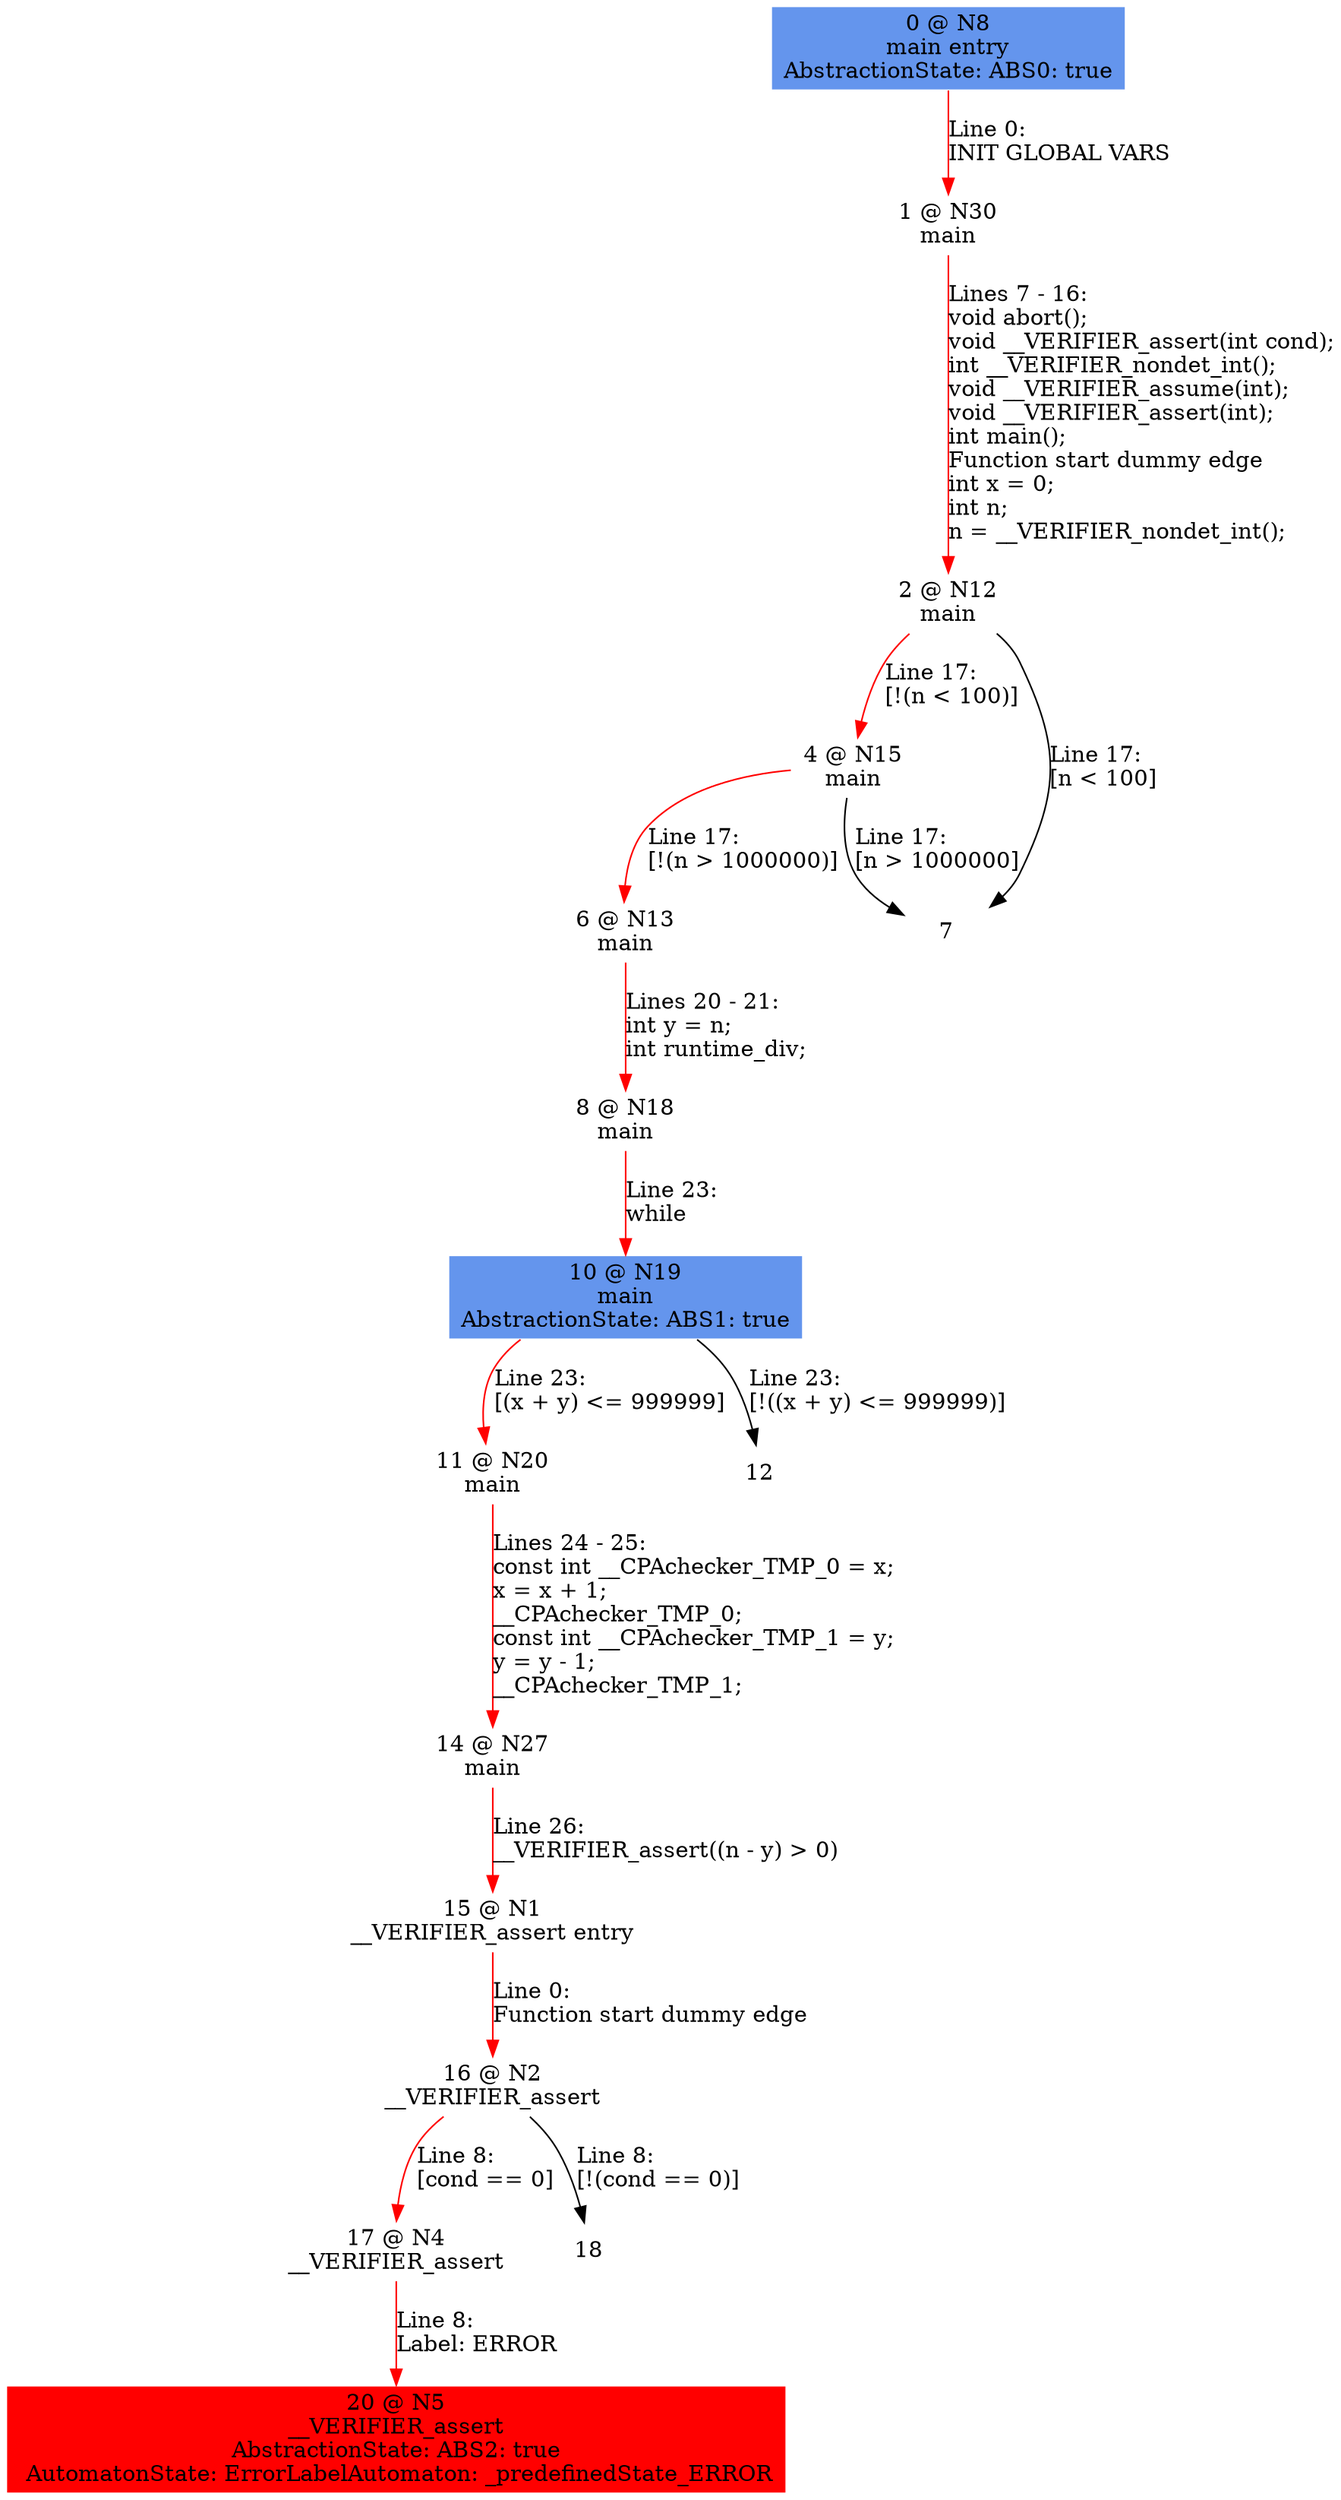 digraph ARG {
node [style="filled" shape="box" color="white"]
0 [fillcolor="cornflowerblue" label="0 @ N8\nmain entry\nAbstractionState: ABS0: true\n" id="0"]
1 [label="1 @ N30\nmain\n" id="1"]
2 [label="2 @ N12\nmain\n" id="2"]
4 [label="4 @ N15\nmain\n" id="4"]
6 [label="6 @ N13\nmain\n" id="6"]
8 [label="8 @ N18\nmain\n" id="8"]
10 [fillcolor="cornflowerblue" label="10 @ N19\nmain\nAbstractionState: ABS1: true\n" id="10"]
11 [label="11 @ N20\nmain\n" id="11"]
14 [label="14 @ N27\nmain\n" id="14"]
15 [label="15 @ N1\n__VERIFIER_assert entry\n" id="15"]
16 [label="16 @ N2\n__VERIFIER_assert\n" id="16"]
17 [label="17 @ N4\n__VERIFIER_assert\n" id="17"]
20 [fillcolor="red" label="20 @ N5\n__VERIFIER_assert\nAbstractionState: ABS2: true\n AutomatonState: ErrorLabelAutomaton: _predefinedState_ERROR\n" id="20"]
0 -> 1 [color="red" label="Line 0: \lINIT GLOBAL VARS\l" id="0 -> 1"]
1 -> 2 [color="red" label="Lines 7 - 16: \lvoid abort();\lvoid __VERIFIER_assert(int cond);\lint __VERIFIER_nondet_int();\lvoid __VERIFIER_assume(int);\lvoid __VERIFIER_assert(int);\lint main();\lFunction start dummy edge\lint x = 0;\lint n;\ln = __VERIFIER_nondet_int();\l" id="1 -> 2"]
2 -> 4 [color="red" label="Line 17: \l[!(n < 100)]\l" id="2 -> 4"]
2 -> 7 [label="Line 17: \l[n < 100]\l" id="2 -> 7"]
4 -> 6 [color="red" label="Line 17: \l[!(n > 1000000)]\l" id="4 -> 6"]
4 -> 7 [label="Line 17: \l[n > 1000000]\l" id="4 -> 7"]
6 -> 8 [color="red" label="Lines 20 - 21: \lint y = n;\lint runtime_div;\l" id="6 -> 8"]
8 -> 10 [color="red" label="Line 23: \lwhile\l" id="8 -> 10"]
10 -> 11 [color="red" label="Line 23: \l[(x + y) <= 999999]\l" id="10 -> 11"]
10 -> 12 [label="Line 23: \l[!((x + y) <= 999999)]\l" id="10 -> 12"]
11 -> 14 [color="red" label="Lines 24 - 25: \lconst int __CPAchecker_TMP_0 = x;\lx = x + 1;\l__CPAchecker_TMP_0;\lconst int __CPAchecker_TMP_1 = y;\ly = y - 1;\l__CPAchecker_TMP_1;\l" id="11 -> 14"]
14 -> 15 [color="red" label="Line 26: \l__VERIFIER_assert((n - y) > 0)\l" id="14 -> 15"]
15 -> 16 [color="red" label="Line 0: \lFunction start dummy edge\l" id="15 -> 16"]
16 -> 17 [color="red" label="Line 8: \l[cond == 0]\l" id="16 -> 17"]
16 -> 18 [label="Line 8: \l[!(cond == 0)]\l" id="16 -> 18"]
17 -> 20 [color="red" label="Line 8: \lLabel: ERROR\l" id="17 -> 20"]
}
